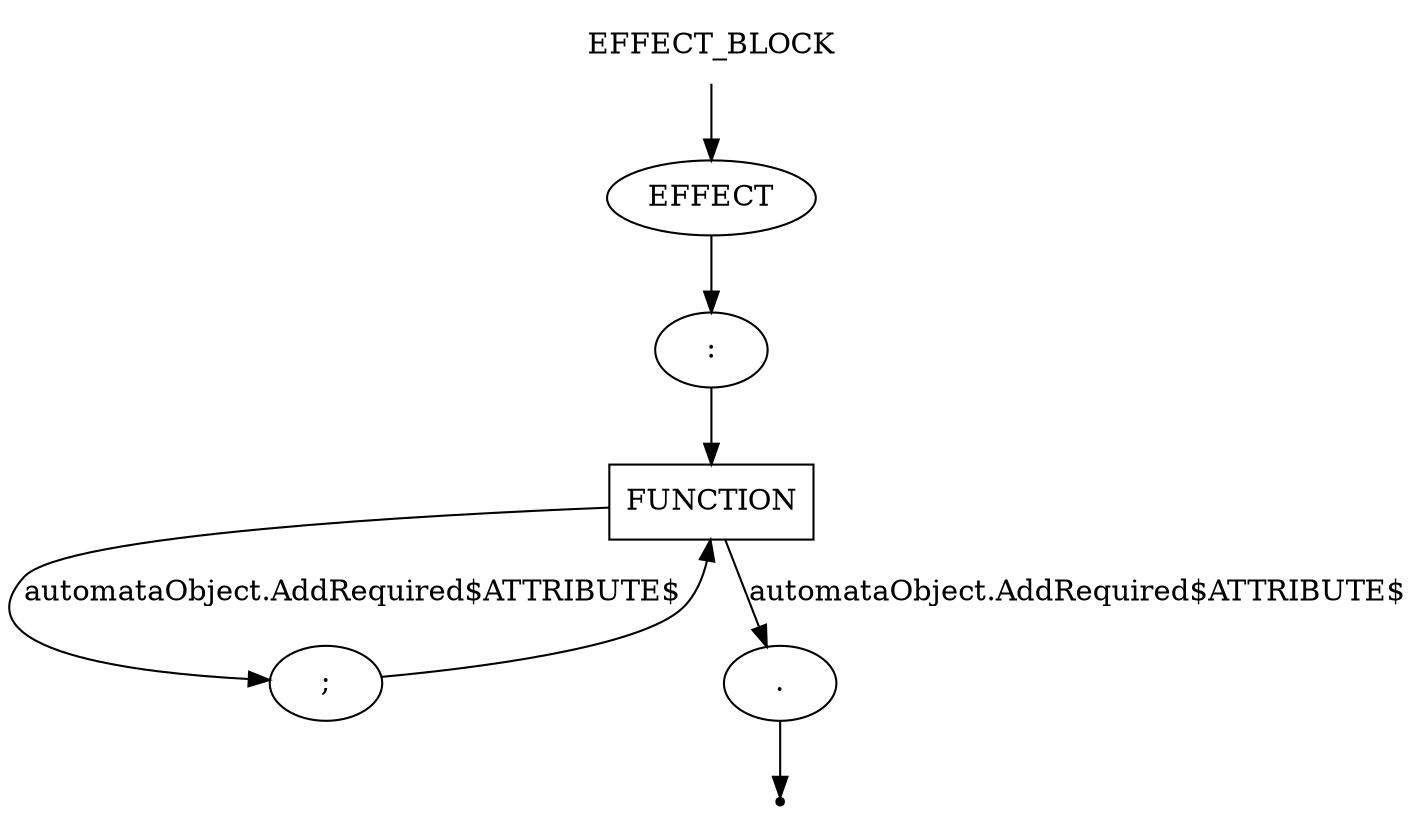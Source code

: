 digraph EFFECT_BLOCK {
    start [label=EFFECT_BLOCK shape=plaintext]
    A [label=EFFECT shape=oval]
    B [label=":" shape=oval]
    C [label=FUNCTION shape=box]
    G [label=";" shape=oval]
    H [label="." shape=oval]
    end [label="" shape=point]
    start -> A
    A -> B
    B -> C
    C -> G [label="automataObject.AddRequired$ATTRIBUTE$"]
    C -> H [label="automataObject.AddRequired$ATTRIBUTE$"]
    G -> C
    H -> end
}
